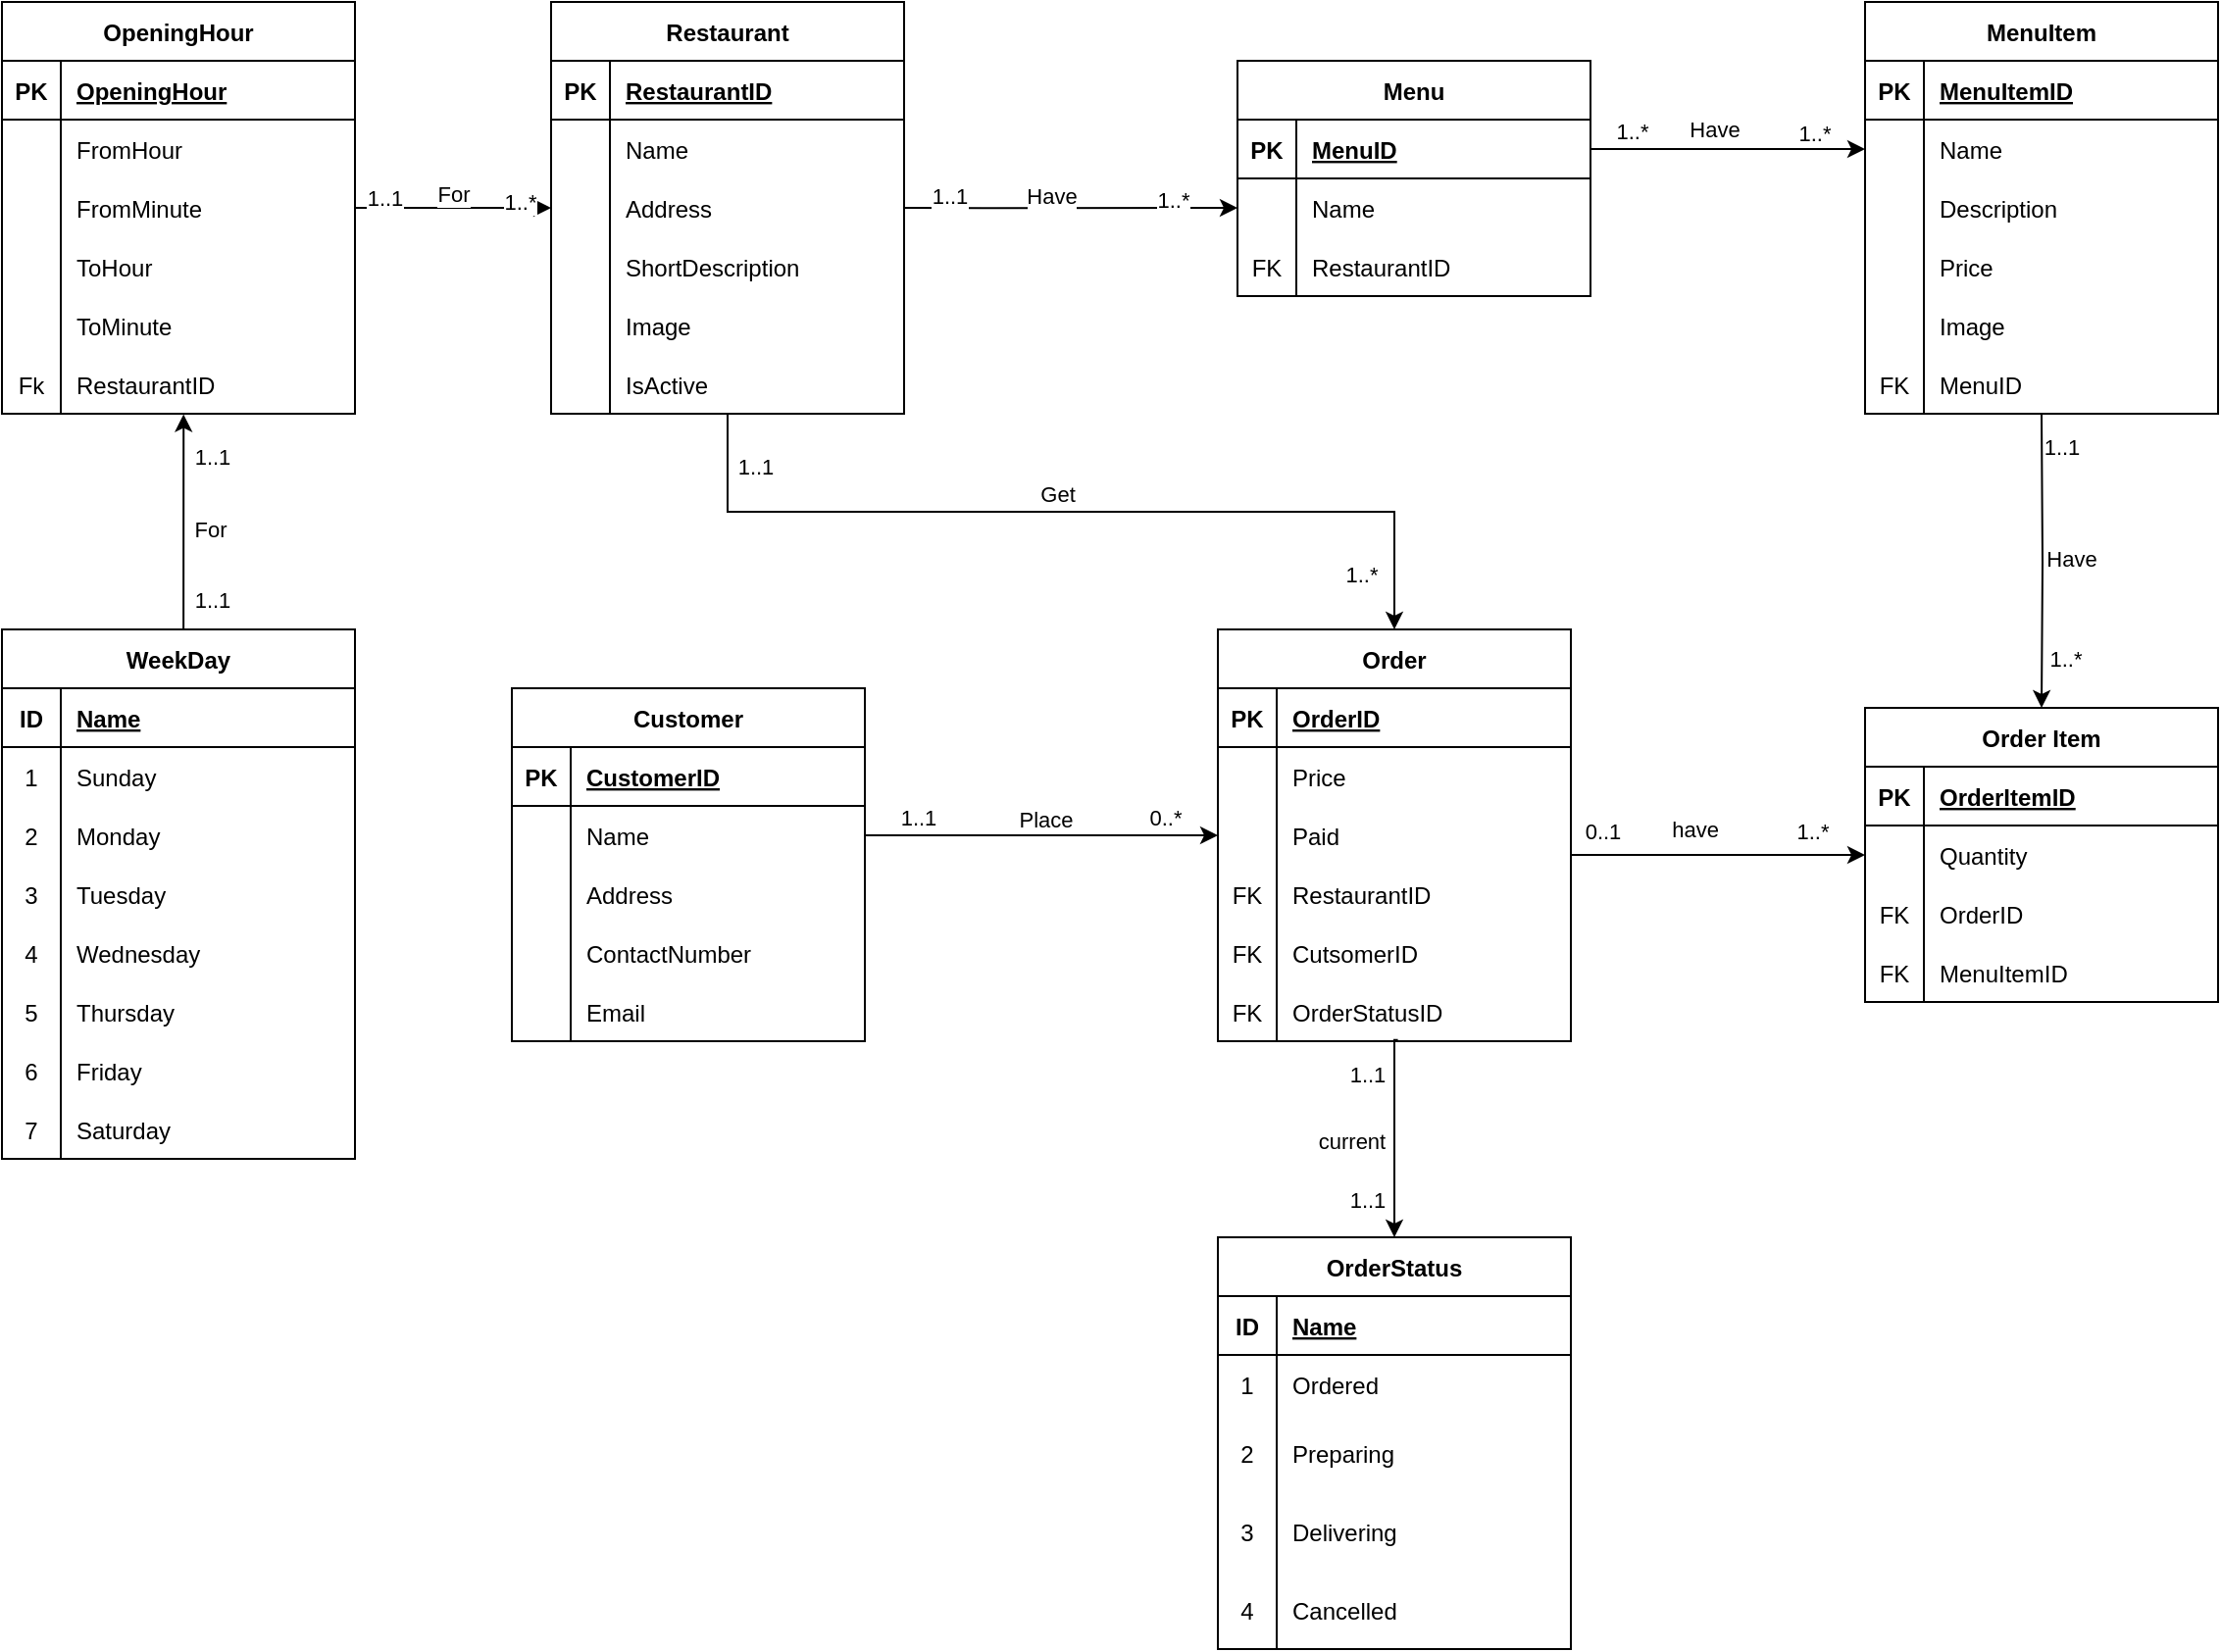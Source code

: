 <mxfile version="20.6.0" type="device"><diagram id="Q5BhuRuoh-xTXDsjUkrX" name="Page-1"><mxGraphModel dx="2226" dy="1227" grid="0" gridSize="10" guides="1" tooltips="1" connect="1" arrows="1" fold="1" page="0" pageScale="1" pageWidth="1169" pageHeight="827" math="0" shadow="0"><root><mxCell id="0"/><mxCell id="1" parent="0"/><mxCell id="-W29n58vRyiKsugth7Ao-60" style="edgeStyle=orthogonalEdgeStyle;rounded=0;orthogonalLoop=1;jettySize=auto;html=1;entryX=0;entryY=0.5;entryDx=0;entryDy=0;" parent="1" source="o183dSeq-UEAhYKCrO-b-14" target="YypcVj3167r8HK-2F_iZ-18" edge="1"><mxGeometry relative="1" as="geometry"><Array as="points"><mxPoint x="240" y="405"/><mxPoint x="240" y="405"/></Array></mxGeometry></mxCell><mxCell id="-W29n58vRyiKsugth7Ao-61" value="Place" style="edgeLabel;html=1;align=center;verticalAlign=middle;resizable=0;points=[];" parent="-W29n58vRyiKsugth7Ao-60" vertex="1" connectable="0"><mxGeometry x="-0.144" y="-1" relative="1" as="geometry"><mxPoint x="15" y="-9" as="offset"/></mxGeometry></mxCell><mxCell id="-W29n58vRyiKsugth7Ao-62" value="1..1" style="edgeLabel;html=1;align=center;verticalAlign=middle;resizable=0;points=[];" parent="-W29n58vRyiKsugth7Ao-60" vertex="1" connectable="0"><mxGeometry x="-0.899" y="4" relative="1" as="geometry"><mxPoint x="18" y="-5" as="offset"/></mxGeometry></mxCell><mxCell id="-W29n58vRyiKsugth7Ao-63" value="0..*" style="edgeLabel;html=1;align=center;verticalAlign=middle;resizable=0;points=[];" parent="-W29n58vRyiKsugth7Ao-60" vertex="1" connectable="0"><mxGeometry x="0.871" relative="1" as="geometry"><mxPoint x="-16" y="-9" as="offset"/></mxGeometry></mxCell><mxCell id="o183dSeq-UEAhYKCrO-b-14" value="Customer" style="shape=table;startSize=30;container=1;collapsible=1;childLayout=tableLayout;fixedRows=1;rowLines=0;fontStyle=1;align=center;resizeLast=1;" parent="1" vertex="1"><mxGeometry x="-50" y="330" width="180" height="180" as="geometry"/></mxCell><mxCell id="o183dSeq-UEAhYKCrO-b-15" value="" style="shape=tableRow;horizontal=0;startSize=0;swimlaneHead=0;swimlaneBody=0;fillColor=none;collapsible=0;dropTarget=0;points=[[0,0.5],[1,0.5]];portConstraint=eastwest;top=0;left=0;right=0;bottom=1;" parent="o183dSeq-UEAhYKCrO-b-14" vertex="1"><mxGeometry y="30" width="180" height="30" as="geometry"/></mxCell><mxCell id="o183dSeq-UEAhYKCrO-b-16" value="PK" style="shape=partialRectangle;connectable=0;fillColor=none;top=0;left=0;bottom=0;right=0;fontStyle=1;overflow=hidden;" parent="o183dSeq-UEAhYKCrO-b-15" vertex="1"><mxGeometry width="30" height="30" as="geometry"><mxRectangle width="30" height="30" as="alternateBounds"/></mxGeometry></mxCell><mxCell id="o183dSeq-UEAhYKCrO-b-17" value="CustomerID" style="shape=partialRectangle;connectable=0;fillColor=none;top=0;left=0;bottom=0;right=0;align=left;spacingLeft=6;fontStyle=5;overflow=hidden;" parent="o183dSeq-UEAhYKCrO-b-15" vertex="1"><mxGeometry x="30" width="150" height="30" as="geometry"><mxRectangle width="150" height="30" as="alternateBounds"/></mxGeometry></mxCell><mxCell id="o183dSeq-UEAhYKCrO-b-18" value="" style="shape=tableRow;horizontal=0;startSize=0;swimlaneHead=0;swimlaneBody=0;fillColor=none;collapsible=0;dropTarget=0;points=[[0,0.5],[1,0.5]];portConstraint=eastwest;top=0;left=0;right=0;bottom=0;" parent="o183dSeq-UEAhYKCrO-b-14" vertex="1"><mxGeometry y="60" width="180" height="30" as="geometry"/></mxCell><mxCell id="o183dSeq-UEAhYKCrO-b-19" value="" style="shape=partialRectangle;connectable=0;fillColor=none;top=0;left=0;bottom=0;right=0;editable=1;overflow=hidden;" parent="o183dSeq-UEAhYKCrO-b-18" vertex="1"><mxGeometry width="30" height="30" as="geometry"><mxRectangle width="30" height="30" as="alternateBounds"/></mxGeometry></mxCell><mxCell id="o183dSeq-UEAhYKCrO-b-20" value="Name" style="shape=partialRectangle;connectable=0;fillColor=none;top=0;left=0;bottom=0;right=0;align=left;spacingLeft=6;overflow=hidden;" parent="o183dSeq-UEAhYKCrO-b-18" vertex="1"><mxGeometry x="30" width="150" height="30" as="geometry"><mxRectangle width="150" height="30" as="alternateBounds"/></mxGeometry></mxCell><mxCell id="o183dSeq-UEAhYKCrO-b-21" value="" style="shape=tableRow;horizontal=0;startSize=0;swimlaneHead=0;swimlaneBody=0;fillColor=none;collapsible=0;dropTarget=0;points=[[0,0.5],[1,0.5]];portConstraint=eastwest;top=0;left=0;right=0;bottom=0;" parent="o183dSeq-UEAhYKCrO-b-14" vertex="1"><mxGeometry y="90" width="180" height="30" as="geometry"/></mxCell><mxCell id="o183dSeq-UEAhYKCrO-b-22" value="" style="shape=partialRectangle;connectable=0;fillColor=none;top=0;left=0;bottom=0;right=0;editable=1;overflow=hidden;" parent="o183dSeq-UEAhYKCrO-b-21" vertex="1"><mxGeometry width="30" height="30" as="geometry"><mxRectangle width="30" height="30" as="alternateBounds"/></mxGeometry></mxCell><mxCell id="o183dSeq-UEAhYKCrO-b-23" value="Address" style="shape=partialRectangle;connectable=0;fillColor=none;top=0;left=0;bottom=0;right=0;align=left;spacingLeft=6;overflow=hidden;" parent="o183dSeq-UEAhYKCrO-b-21" vertex="1"><mxGeometry x="30" width="150" height="30" as="geometry"><mxRectangle width="150" height="30" as="alternateBounds"/></mxGeometry></mxCell><mxCell id="o183dSeq-UEAhYKCrO-b-24" value="" style="shape=tableRow;horizontal=0;startSize=0;swimlaneHead=0;swimlaneBody=0;fillColor=none;collapsible=0;dropTarget=0;points=[[0,0.5],[1,0.5]];portConstraint=eastwest;top=0;left=0;right=0;bottom=0;" parent="o183dSeq-UEAhYKCrO-b-14" vertex="1"><mxGeometry y="120" width="180" height="30" as="geometry"/></mxCell><mxCell id="o183dSeq-UEAhYKCrO-b-25" value="" style="shape=partialRectangle;connectable=0;fillColor=none;top=0;left=0;bottom=0;right=0;editable=1;overflow=hidden;" parent="o183dSeq-UEAhYKCrO-b-24" vertex="1"><mxGeometry width="30" height="30" as="geometry"><mxRectangle width="30" height="30" as="alternateBounds"/></mxGeometry></mxCell><mxCell id="o183dSeq-UEAhYKCrO-b-26" value="ContactNumber" style="shape=partialRectangle;connectable=0;fillColor=none;top=0;left=0;bottom=0;right=0;align=left;spacingLeft=6;overflow=hidden;" parent="o183dSeq-UEAhYKCrO-b-24" vertex="1"><mxGeometry x="30" width="150" height="30" as="geometry"><mxRectangle width="150" height="30" as="alternateBounds"/></mxGeometry></mxCell><mxCell id="YypcVj3167r8HK-2F_iZ-41" value="" style="shape=tableRow;horizontal=0;startSize=0;swimlaneHead=0;swimlaneBody=0;fillColor=none;collapsible=0;dropTarget=0;points=[[0,0.5],[1,0.5]];portConstraint=eastwest;top=0;left=0;right=0;bottom=0;" parent="o183dSeq-UEAhYKCrO-b-14" vertex="1"><mxGeometry y="150" width="180" height="30" as="geometry"/></mxCell><mxCell id="YypcVj3167r8HK-2F_iZ-42" value="" style="shape=partialRectangle;connectable=0;fillColor=none;top=0;left=0;bottom=0;right=0;editable=1;overflow=hidden;" parent="YypcVj3167r8HK-2F_iZ-41" vertex="1"><mxGeometry width="30" height="30" as="geometry"><mxRectangle width="30" height="30" as="alternateBounds"/></mxGeometry></mxCell><mxCell id="YypcVj3167r8HK-2F_iZ-43" value="Email" style="shape=partialRectangle;connectable=0;fillColor=none;top=0;left=0;bottom=0;right=0;align=left;spacingLeft=6;overflow=hidden;" parent="YypcVj3167r8HK-2F_iZ-41" vertex="1"><mxGeometry x="30" width="150" height="30" as="geometry"><mxRectangle width="150" height="30" as="alternateBounds"/></mxGeometry></mxCell><mxCell id="-W29n58vRyiKsugth7Ao-138" style="edgeStyle=orthogonalEdgeStyle;rounded=0;orthogonalLoop=1;jettySize=auto;html=1;entryX=0;entryY=0.5;entryDx=0;entryDy=0;" parent="1" edge="1"><mxGeometry relative="1" as="geometry"><mxPoint x="150.0" y="85.059" as="sourcePoint"/><mxPoint x="320.0" y="85" as="targetPoint"/><Array as="points"><mxPoint x="190" y="85"/><mxPoint x="190" y="85"/></Array></mxGeometry></mxCell><mxCell id="-W29n58vRyiKsugth7Ao-139" value="Have" style="edgeLabel;html=1;align=center;verticalAlign=middle;resizable=0;points=[];" parent="-W29n58vRyiKsugth7Ao-138" vertex="1" connectable="0"><mxGeometry x="-0.103" y="-4" relative="1" as="geometry"><mxPoint x="-1" y="-10" as="offset"/></mxGeometry></mxCell><mxCell id="-W29n58vRyiKsugth7Ao-140" value="1..1" style="edgeLabel;html=1;align=center;verticalAlign=middle;resizable=0;points=[];" parent="-W29n58vRyiKsugth7Ao-138" vertex="1" connectable="0"><mxGeometry x="-0.88" y="-3" relative="1" as="geometry"><mxPoint x="13" y="-9" as="offset"/></mxGeometry></mxCell><mxCell id="-W29n58vRyiKsugth7Ao-141" value="1..*" style="edgeLabel;html=1;align=center;verticalAlign=middle;resizable=0;points=[];" parent="-W29n58vRyiKsugth7Ao-138" vertex="1" connectable="0"><mxGeometry x="0.832" relative="1" as="geometry"><mxPoint x="-19" y="-4" as="offset"/></mxGeometry></mxCell><mxCell id="YypcVj3167r8HK-2F_iZ-14" style="edgeStyle=orthogonalEdgeStyle;rounded=0;orthogonalLoop=1;jettySize=auto;html=1;entryX=0.5;entryY=0;entryDx=0;entryDy=0;" parent="1" source="o183dSeq-UEAhYKCrO-b-43" target="-W29n58vRyiKsugth7Ao-1" edge="1"><mxGeometry relative="1" as="geometry"><Array as="points"><mxPoint x="60" y="240"/><mxPoint x="400" y="240"/></Array></mxGeometry></mxCell><mxCell id="YypcVj3167r8HK-2F_iZ-47" value="Get" style="edgeLabel;html=1;align=center;verticalAlign=middle;resizable=0;points=[];" parent="YypcVj3167r8HK-2F_iZ-14" vertex="1" connectable="0"><mxGeometry x="-0.115" y="1" relative="1" as="geometry"><mxPoint x="19" y="-8" as="offset"/></mxGeometry></mxCell><mxCell id="YypcVj3167r8HK-2F_iZ-48" value="1..1" style="edgeLabel;html=1;align=center;verticalAlign=middle;resizable=0;points=[];" parent="YypcVj3167r8HK-2F_iZ-14" vertex="1" connectable="0"><mxGeometry x="-0.835" relative="1" as="geometry"><mxPoint x="14" y="-10" as="offset"/></mxGeometry></mxCell><mxCell id="YypcVj3167r8HK-2F_iZ-49" value="1..*" style="edgeLabel;html=1;align=center;verticalAlign=middle;resizable=0;points=[];" parent="YypcVj3167r8HK-2F_iZ-14" vertex="1" connectable="0"><mxGeometry x="0.927" relative="1" as="geometry"><mxPoint x="-17" y="-12" as="offset"/></mxGeometry></mxCell><mxCell id="o183dSeq-UEAhYKCrO-b-43" value="Restaurant" style="shape=table;startSize=30;container=1;collapsible=1;childLayout=tableLayout;fixedRows=1;rowLines=0;fontStyle=1;align=center;resizeLast=1;" parent="1" vertex="1"><mxGeometry x="-30" y="-20" width="180" height="210" as="geometry"/></mxCell><mxCell id="o183dSeq-UEAhYKCrO-b-44" value="" style="shape=tableRow;horizontal=0;startSize=0;swimlaneHead=0;swimlaneBody=0;fillColor=none;collapsible=0;dropTarget=0;points=[[0,0.5],[1,0.5]];portConstraint=eastwest;top=0;left=0;right=0;bottom=1;" parent="o183dSeq-UEAhYKCrO-b-43" vertex="1"><mxGeometry y="30" width="180" height="30" as="geometry"/></mxCell><mxCell id="o183dSeq-UEAhYKCrO-b-45" value="PK" style="shape=partialRectangle;connectable=0;fillColor=none;top=0;left=0;bottom=0;right=0;fontStyle=1;overflow=hidden;" parent="o183dSeq-UEAhYKCrO-b-44" vertex="1"><mxGeometry width="30" height="30" as="geometry"><mxRectangle width="30" height="30" as="alternateBounds"/></mxGeometry></mxCell><mxCell id="o183dSeq-UEAhYKCrO-b-46" value="RestaurantID" style="shape=partialRectangle;connectable=0;fillColor=none;top=0;left=0;bottom=0;right=0;align=left;spacingLeft=6;fontStyle=5;overflow=hidden;" parent="o183dSeq-UEAhYKCrO-b-44" vertex="1"><mxGeometry x="30" width="150" height="30" as="geometry"><mxRectangle width="150" height="30" as="alternateBounds"/></mxGeometry></mxCell><mxCell id="o183dSeq-UEAhYKCrO-b-47" value="" style="shape=tableRow;horizontal=0;startSize=0;swimlaneHead=0;swimlaneBody=0;fillColor=none;collapsible=0;dropTarget=0;points=[[0,0.5],[1,0.5]];portConstraint=eastwest;top=0;left=0;right=0;bottom=0;" parent="o183dSeq-UEAhYKCrO-b-43" vertex="1"><mxGeometry y="60" width="180" height="30" as="geometry"/></mxCell><mxCell id="o183dSeq-UEAhYKCrO-b-48" value="" style="shape=partialRectangle;connectable=0;fillColor=none;top=0;left=0;bottom=0;right=0;editable=1;overflow=hidden;" parent="o183dSeq-UEAhYKCrO-b-47" vertex="1"><mxGeometry width="30" height="30" as="geometry"><mxRectangle width="30" height="30" as="alternateBounds"/></mxGeometry></mxCell><mxCell id="o183dSeq-UEAhYKCrO-b-49" value="Name" style="shape=partialRectangle;connectable=0;fillColor=none;top=0;left=0;bottom=0;right=0;align=left;spacingLeft=6;overflow=hidden;" parent="o183dSeq-UEAhYKCrO-b-47" vertex="1"><mxGeometry x="30" width="150" height="30" as="geometry"><mxRectangle width="150" height="30" as="alternateBounds"/></mxGeometry></mxCell><mxCell id="o183dSeq-UEAhYKCrO-b-50" value="" style="shape=tableRow;horizontal=0;startSize=0;swimlaneHead=0;swimlaneBody=0;fillColor=none;collapsible=0;dropTarget=0;points=[[0,0.5],[1,0.5]];portConstraint=eastwest;top=0;left=0;right=0;bottom=0;" parent="o183dSeq-UEAhYKCrO-b-43" vertex="1"><mxGeometry y="90" width="180" height="30" as="geometry"/></mxCell><mxCell id="o183dSeq-UEAhYKCrO-b-51" value="" style="shape=partialRectangle;connectable=0;fillColor=none;top=0;left=0;bottom=0;right=0;editable=1;overflow=hidden;" parent="o183dSeq-UEAhYKCrO-b-50" vertex="1"><mxGeometry width="30" height="30" as="geometry"><mxRectangle width="30" height="30" as="alternateBounds"/></mxGeometry></mxCell><mxCell id="o183dSeq-UEAhYKCrO-b-52" value="Address" style="shape=partialRectangle;connectable=0;fillColor=none;top=0;left=0;bottom=0;right=0;align=left;spacingLeft=6;overflow=hidden;" parent="o183dSeq-UEAhYKCrO-b-50" vertex="1"><mxGeometry x="30" width="150" height="30" as="geometry"><mxRectangle width="150" height="30" as="alternateBounds"/></mxGeometry></mxCell><mxCell id="o183dSeq-UEAhYKCrO-b-53" value="" style="shape=tableRow;horizontal=0;startSize=0;swimlaneHead=0;swimlaneBody=0;fillColor=none;collapsible=0;dropTarget=0;points=[[0,0.5],[1,0.5]];portConstraint=eastwest;top=0;left=0;right=0;bottom=0;" parent="o183dSeq-UEAhYKCrO-b-43" vertex="1"><mxGeometry y="120" width="180" height="30" as="geometry"/></mxCell><mxCell id="o183dSeq-UEAhYKCrO-b-54" value="" style="shape=partialRectangle;connectable=0;fillColor=none;top=0;left=0;bottom=0;right=0;editable=1;overflow=hidden;" parent="o183dSeq-UEAhYKCrO-b-53" vertex="1"><mxGeometry width="30" height="30" as="geometry"><mxRectangle width="30" height="30" as="alternateBounds"/></mxGeometry></mxCell><mxCell id="o183dSeq-UEAhYKCrO-b-55" value="ShortDescription" style="shape=partialRectangle;connectable=0;fillColor=none;top=0;left=0;bottom=0;right=0;align=left;spacingLeft=6;overflow=hidden;" parent="o183dSeq-UEAhYKCrO-b-53" vertex="1"><mxGeometry x="30" width="150" height="30" as="geometry"><mxRectangle width="150" height="30" as="alternateBounds"/></mxGeometry></mxCell><mxCell id="-W29n58vRyiKsugth7Ao-149" value="" style="shape=tableRow;horizontal=0;startSize=0;swimlaneHead=0;swimlaneBody=0;fillColor=none;collapsible=0;dropTarget=0;points=[[0,0.5],[1,0.5]];portConstraint=eastwest;top=0;left=0;right=0;bottom=0;" parent="o183dSeq-UEAhYKCrO-b-43" vertex="1"><mxGeometry y="150" width="180" height="30" as="geometry"/></mxCell><mxCell id="-W29n58vRyiKsugth7Ao-150" value="" style="shape=partialRectangle;connectable=0;fillColor=none;top=0;left=0;bottom=0;right=0;editable=1;overflow=hidden;" parent="-W29n58vRyiKsugth7Ao-149" vertex="1"><mxGeometry width="30" height="30" as="geometry"><mxRectangle width="30" height="30" as="alternateBounds"/></mxGeometry></mxCell><mxCell id="-W29n58vRyiKsugth7Ao-151" value="Image" style="shape=partialRectangle;connectable=0;fillColor=none;top=0;left=0;bottom=0;right=0;align=left;spacingLeft=6;overflow=hidden;" parent="-W29n58vRyiKsugth7Ao-149" vertex="1"><mxGeometry x="30" width="150" height="30" as="geometry"><mxRectangle width="150" height="30" as="alternateBounds"/></mxGeometry></mxCell><mxCell id="YypcVj3167r8HK-2F_iZ-6" value="" style="shape=tableRow;horizontal=0;startSize=0;swimlaneHead=0;swimlaneBody=0;fillColor=none;collapsible=0;dropTarget=0;points=[[0,0.5],[1,0.5]];portConstraint=eastwest;top=0;left=0;right=0;bottom=0;" parent="o183dSeq-UEAhYKCrO-b-43" vertex="1"><mxGeometry y="180" width="180" height="30" as="geometry"/></mxCell><mxCell id="YypcVj3167r8HK-2F_iZ-7" value="" style="shape=partialRectangle;connectable=0;fillColor=none;top=0;left=0;bottom=0;right=0;editable=1;overflow=hidden;" parent="YypcVj3167r8HK-2F_iZ-6" vertex="1"><mxGeometry width="30" height="30" as="geometry"><mxRectangle width="30" height="30" as="alternateBounds"/></mxGeometry></mxCell><mxCell id="YypcVj3167r8HK-2F_iZ-8" value="IsActive" style="shape=partialRectangle;connectable=0;fillColor=none;top=0;left=0;bottom=0;right=0;align=left;spacingLeft=6;overflow=hidden;" parent="YypcVj3167r8HK-2F_iZ-6" vertex="1"><mxGeometry x="30" width="150" height="30" as="geometry"><mxRectangle width="150" height="30" as="alternateBounds"/></mxGeometry></mxCell><mxCell id="-W29n58vRyiKsugth7Ao-40" style="edgeStyle=orthogonalEdgeStyle;rounded=0;orthogonalLoop=1;jettySize=auto;html=1;entryX=0;entryY=0.5;entryDx=0;entryDy=0;" parent="1" source="-W29n58vRyiKsugth7Ao-1" target="-W29n58vRyiKsugth7Ao-18" edge="1"><mxGeometry relative="1" as="geometry"><Array as="points"><mxPoint x="530" y="415"/><mxPoint x="530" y="415"/></Array></mxGeometry></mxCell><mxCell id="-W29n58vRyiKsugth7Ao-41" value="have" style="edgeLabel;html=1;align=center;verticalAlign=middle;resizable=0;points=[];" parent="-W29n58vRyiKsugth7Ao-40" vertex="1" connectable="0"><mxGeometry x="-0.169" y="5" relative="1" as="geometry"><mxPoint y="-8" as="offset"/></mxGeometry></mxCell><mxCell id="-W29n58vRyiKsugth7Ao-42" value="0..1" style="edgeLabel;html=1;align=center;verticalAlign=middle;resizable=0;points=[];" parent="-W29n58vRyiKsugth7Ao-40" vertex="1" connectable="0"><mxGeometry x="-0.804" y="-3" relative="1" as="geometry"><mxPoint x="1" y="-15" as="offset"/></mxGeometry></mxCell><mxCell id="-W29n58vRyiKsugth7Ao-43" value="1..*" style="edgeLabel;html=1;align=center;verticalAlign=middle;resizable=0;points=[];" parent="-W29n58vRyiKsugth7Ao-40" vertex="1" connectable="0"><mxGeometry x="0.707" y="3" relative="1" as="geometry"><mxPoint x="-5" y="-9" as="offset"/></mxGeometry></mxCell><mxCell id="-W29n58vRyiKsugth7Ao-1" value="Order" style="shape=table;startSize=30;container=1;collapsible=1;childLayout=tableLayout;fixedRows=1;rowLines=0;fontStyle=1;align=center;resizeLast=1;" parent="1" vertex="1"><mxGeometry x="310" y="300" width="180" height="210" as="geometry"/></mxCell><mxCell id="-W29n58vRyiKsugth7Ao-2" value="" style="shape=tableRow;horizontal=0;startSize=0;swimlaneHead=0;swimlaneBody=0;fillColor=none;collapsible=0;dropTarget=0;points=[[0,0.5],[1,0.5]];portConstraint=eastwest;top=0;left=0;right=0;bottom=1;" parent="-W29n58vRyiKsugth7Ao-1" vertex="1"><mxGeometry y="30" width="180" height="30" as="geometry"/></mxCell><mxCell id="-W29n58vRyiKsugth7Ao-3" value="PK" style="shape=partialRectangle;connectable=0;fillColor=none;top=0;left=0;bottom=0;right=0;fontStyle=1;overflow=hidden;" parent="-W29n58vRyiKsugth7Ao-2" vertex="1"><mxGeometry width="30" height="30" as="geometry"><mxRectangle width="30" height="30" as="alternateBounds"/></mxGeometry></mxCell><mxCell id="-W29n58vRyiKsugth7Ao-4" value="OrderID" style="shape=partialRectangle;connectable=0;fillColor=none;top=0;left=0;bottom=0;right=0;align=left;spacingLeft=6;fontStyle=5;overflow=hidden;" parent="-W29n58vRyiKsugth7Ao-2" vertex="1"><mxGeometry x="30" width="150" height="30" as="geometry"><mxRectangle width="150" height="30" as="alternateBounds"/></mxGeometry></mxCell><mxCell id="-W29n58vRyiKsugth7Ao-5" value="" style="shape=tableRow;horizontal=0;startSize=0;swimlaneHead=0;swimlaneBody=0;fillColor=none;collapsible=0;dropTarget=0;points=[[0,0.5],[1,0.5]];portConstraint=eastwest;top=0;left=0;right=0;bottom=0;" parent="-W29n58vRyiKsugth7Ao-1" vertex="1"><mxGeometry y="60" width="180" height="30" as="geometry"/></mxCell><mxCell id="-W29n58vRyiKsugth7Ao-6" value="" style="shape=partialRectangle;connectable=0;fillColor=none;top=0;left=0;bottom=0;right=0;editable=1;overflow=hidden;" parent="-W29n58vRyiKsugth7Ao-5" vertex="1"><mxGeometry width="30" height="30" as="geometry"><mxRectangle width="30" height="30" as="alternateBounds"/></mxGeometry></mxCell><mxCell id="-W29n58vRyiKsugth7Ao-7" value="Price" style="shape=partialRectangle;connectable=0;fillColor=none;top=0;left=0;bottom=0;right=0;align=left;spacingLeft=6;overflow=hidden;" parent="-W29n58vRyiKsugth7Ao-5" vertex="1"><mxGeometry x="30" width="150" height="30" as="geometry"><mxRectangle width="150" height="30" as="alternateBounds"/></mxGeometry></mxCell><mxCell id="YypcVj3167r8HK-2F_iZ-18" value="" style="shape=tableRow;horizontal=0;startSize=0;swimlaneHead=0;swimlaneBody=0;fillColor=none;collapsible=0;dropTarget=0;points=[[0,0.5],[1,0.5]];portConstraint=eastwest;top=0;left=0;right=0;bottom=0;" parent="-W29n58vRyiKsugth7Ao-1" vertex="1"><mxGeometry y="90" width="180" height="30" as="geometry"/></mxCell><mxCell id="YypcVj3167r8HK-2F_iZ-19" value="" style="shape=partialRectangle;connectable=0;fillColor=none;top=0;left=0;bottom=0;right=0;editable=1;overflow=hidden;" parent="YypcVj3167r8HK-2F_iZ-18" vertex="1"><mxGeometry width="30" height="30" as="geometry"><mxRectangle width="30" height="30" as="alternateBounds"/></mxGeometry></mxCell><mxCell id="YypcVj3167r8HK-2F_iZ-20" value="Paid" style="shape=partialRectangle;connectable=0;fillColor=none;top=0;left=0;bottom=0;right=0;align=left;spacingLeft=6;overflow=hidden;" parent="YypcVj3167r8HK-2F_iZ-18" vertex="1"><mxGeometry x="30" width="150" height="30" as="geometry"><mxRectangle width="150" height="30" as="alternateBounds"/></mxGeometry></mxCell><mxCell id="-W29n58vRyiKsugth7Ao-8" value="" style="shape=tableRow;horizontal=0;startSize=0;swimlaneHead=0;swimlaneBody=0;fillColor=none;collapsible=0;dropTarget=0;points=[[0,0.5],[1,0.5]];portConstraint=eastwest;top=0;left=0;right=0;bottom=0;" parent="-W29n58vRyiKsugth7Ao-1" vertex="1"><mxGeometry y="120" width="180" height="30" as="geometry"/></mxCell><mxCell id="-W29n58vRyiKsugth7Ao-9" value="FK" style="shape=partialRectangle;connectable=0;fillColor=none;top=0;left=0;bottom=0;right=0;editable=1;overflow=hidden;" parent="-W29n58vRyiKsugth7Ao-8" vertex="1"><mxGeometry width="30" height="30" as="geometry"><mxRectangle width="30" height="30" as="alternateBounds"/></mxGeometry></mxCell><mxCell id="-W29n58vRyiKsugth7Ao-10" value="RestaurantID" style="shape=partialRectangle;connectable=0;fillColor=none;top=0;left=0;bottom=0;right=0;align=left;spacingLeft=6;overflow=hidden;" parent="-W29n58vRyiKsugth7Ao-8" vertex="1"><mxGeometry x="30" width="150" height="30" as="geometry"><mxRectangle width="150" height="30" as="alternateBounds"/></mxGeometry></mxCell><mxCell id="-W29n58vRyiKsugth7Ao-57" value="" style="shape=tableRow;horizontal=0;startSize=0;swimlaneHead=0;swimlaneBody=0;fillColor=none;collapsible=0;dropTarget=0;points=[[0,0.5],[1,0.5]];portConstraint=eastwest;top=0;left=0;right=0;bottom=0;" parent="-W29n58vRyiKsugth7Ao-1" vertex="1"><mxGeometry y="150" width="180" height="30" as="geometry"/></mxCell><mxCell id="-W29n58vRyiKsugth7Ao-58" value="FK" style="shape=partialRectangle;connectable=0;fillColor=none;top=0;left=0;bottom=0;right=0;editable=1;overflow=hidden;" parent="-W29n58vRyiKsugth7Ao-57" vertex="1"><mxGeometry width="30" height="30" as="geometry"><mxRectangle width="30" height="30" as="alternateBounds"/></mxGeometry></mxCell><mxCell id="-W29n58vRyiKsugth7Ao-59" value="CutsomerID" style="shape=partialRectangle;connectable=0;fillColor=none;top=0;left=0;bottom=0;right=0;align=left;spacingLeft=6;overflow=hidden;" parent="-W29n58vRyiKsugth7Ao-57" vertex="1"><mxGeometry x="30" width="150" height="30" as="geometry"><mxRectangle width="150" height="30" as="alternateBounds"/></mxGeometry></mxCell><mxCell id="-W29n58vRyiKsugth7Ao-81" value="" style="shape=tableRow;horizontal=0;startSize=0;swimlaneHead=0;swimlaneBody=0;fillColor=none;collapsible=0;dropTarget=0;points=[[0,0.5],[1,0.5]];portConstraint=eastwest;top=0;left=0;right=0;bottom=0;" parent="-W29n58vRyiKsugth7Ao-1" vertex="1"><mxGeometry y="180" width="180" height="30" as="geometry"/></mxCell><mxCell id="-W29n58vRyiKsugth7Ao-82" value="FK" style="shape=partialRectangle;connectable=0;fillColor=none;top=0;left=0;bottom=0;right=0;editable=1;overflow=hidden;" parent="-W29n58vRyiKsugth7Ao-81" vertex="1"><mxGeometry width="30" height="30" as="geometry"><mxRectangle width="30" height="30" as="alternateBounds"/></mxGeometry></mxCell><mxCell id="-W29n58vRyiKsugth7Ao-83" value="OrderStatusID" style="shape=partialRectangle;connectable=0;fillColor=none;top=0;left=0;bottom=0;right=0;align=left;spacingLeft=6;overflow=hidden;" parent="-W29n58vRyiKsugth7Ao-81" vertex="1"><mxGeometry x="30" width="150" height="30" as="geometry"><mxRectangle width="150" height="30" as="alternateBounds"/></mxGeometry></mxCell><mxCell id="-W29n58vRyiKsugth7Ao-114" style="edgeStyle=orthogonalEdgeStyle;rounded=0;orthogonalLoop=1;jettySize=auto;html=1;entryX=0.5;entryY=0;entryDx=0;entryDy=0;exitX=0.51;exitY=0.98;exitDx=0;exitDy=0;exitPerimeter=0;" parent="1" source="-W29n58vRyiKsugth7Ao-81" target="-W29n58vRyiKsugth7Ao-101" edge="1"><mxGeometry relative="1" as="geometry"><mxPoint x="400" y="510" as="sourcePoint"/><Array as="points"><mxPoint x="400" y="509"/></Array></mxGeometry></mxCell><mxCell id="-W29n58vRyiKsugth7Ao-115" value="1..1" style="edgeLabel;html=1;align=center;verticalAlign=middle;resizable=0;points=[];" parent="-W29n58vRyiKsugth7Ao-114" vertex="1" connectable="0"><mxGeometry x="-0.876" y="-3" relative="1" as="geometry"><mxPoint x="-11" y="13" as="offset"/></mxGeometry></mxCell><mxCell id="-W29n58vRyiKsugth7Ao-116" value="1..1" style="edgeLabel;html=1;align=center;verticalAlign=middle;resizable=0;points=[];" parent="-W29n58vRyiKsugth7Ao-114" vertex="1" connectable="0"><mxGeometry x="0.811" y="-5" relative="1" as="geometry"><mxPoint x="-9" y="-9" as="offset"/></mxGeometry></mxCell><mxCell id="-W29n58vRyiKsugth7Ao-117" value="current" style="edgeLabel;html=1;align=center;verticalAlign=middle;resizable=0;points=[];" parent="-W29n58vRyiKsugth7Ao-114" vertex="1" connectable="0"><mxGeometry x="-0.114" y="4" relative="1" as="geometry"><mxPoint x="-26" y="8" as="offset"/></mxGeometry></mxCell><mxCell id="YypcVj3167r8HK-2F_iZ-40" style="edgeStyle=orthogonalEdgeStyle;rounded=0;orthogonalLoop=1;jettySize=auto;html=1;entryX=0.5;entryY=0;entryDx=0;entryDy=0;" parent="1" target="-W29n58vRyiKsugth7Ao-14" edge="1"><mxGeometry relative="1" as="geometry"><mxPoint x="730" y="190" as="sourcePoint"/><mxPoint x="650" y="260" as="targetPoint"/></mxGeometry></mxCell><mxCell id="YypcVj3167r8HK-2F_iZ-44" value="Have" style="edgeLabel;html=1;align=center;verticalAlign=middle;resizable=0;points=[];" parent="YypcVj3167r8HK-2F_iZ-40" vertex="1" connectable="0"><mxGeometry x="0.167" y="-2" relative="1" as="geometry"><mxPoint x="17" y="-14" as="offset"/></mxGeometry></mxCell><mxCell id="YypcVj3167r8HK-2F_iZ-45" value="1..1" style="edgeLabel;html=1;align=center;verticalAlign=middle;resizable=0;points=[];" parent="YypcVj3167r8HK-2F_iZ-40" vertex="1" connectable="0"><mxGeometry x="-0.749" y="2" relative="1" as="geometry"><mxPoint x="8" y="-2" as="offset"/></mxGeometry></mxCell><mxCell id="YypcVj3167r8HK-2F_iZ-46" value="1..*" style="edgeLabel;html=1;align=center;verticalAlign=middle;resizable=0;points=[];" parent="YypcVj3167r8HK-2F_iZ-40" vertex="1" connectable="0"><mxGeometry x="0.699" y="-1" relative="1" as="geometry"><mxPoint x="13" y="-3" as="offset"/></mxGeometry></mxCell><mxCell id="-W29n58vRyiKsugth7Ao-14" value="Order Item" style="shape=table;startSize=30;container=1;collapsible=1;childLayout=tableLayout;fixedRows=1;rowLines=0;fontStyle=1;align=center;resizeLast=1;" parent="1" vertex="1"><mxGeometry x="640" y="340" width="180" height="150" as="geometry"/></mxCell><mxCell id="-W29n58vRyiKsugth7Ao-15" value="" style="shape=tableRow;horizontal=0;startSize=0;swimlaneHead=0;swimlaneBody=0;fillColor=none;collapsible=0;dropTarget=0;points=[[0,0.5],[1,0.5]];portConstraint=eastwest;top=0;left=0;right=0;bottom=1;" parent="-W29n58vRyiKsugth7Ao-14" vertex="1"><mxGeometry y="30" width="180" height="30" as="geometry"/></mxCell><mxCell id="-W29n58vRyiKsugth7Ao-16" value="PK" style="shape=partialRectangle;connectable=0;fillColor=none;top=0;left=0;bottom=0;right=0;fontStyle=1;overflow=hidden;" parent="-W29n58vRyiKsugth7Ao-15" vertex="1"><mxGeometry width="30" height="30" as="geometry"><mxRectangle width="30" height="30" as="alternateBounds"/></mxGeometry></mxCell><mxCell id="-W29n58vRyiKsugth7Ao-17" value="OrderItemID" style="shape=partialRectangle;connectable=0;fillColor=none;top=0;left=0;bottom=0;right=0;align=left;spacingLeft=6;fontStyle=5;overflow=hidden;" parent="-W29n58vRyiKsugth7Ao-15" vertex="1"><mxGeometry x="30" width="150" height="30" as="geometry"><mxRectangle width="150" height="30" as="alternateBounds"/></mxGeometry></mxCell><mxCell id="-W29n58vRyiKsugth7Ao-18" value="" style="shape=tableRow;horizontal=0;startSize=0;swimlaneHead=0;swimlaneBody=0;fillColor=none;collapsible=0;dropTarget=0;points=[[0,0.5],[1,0.5]];portConstraint=eastwest;top=0;left=0;right=0;bottom=0;" parent="-W29n58vRyiKsugth7Ao-14" vertex="1"><mxGeometry y="60" width="180" height="30" as="geometry"/></mxCell><mxCell id="-W29n58vRyiKsugth7Ao-19" value="" style="shape=partialRectangle;connectable=0;fillColor=none;top=0;left=0;bottom=0;right=0;editable=1;overflow=hidden;" parent="-W29n58vRyiKsugth7Ao-18" vertex="1"><mxGeometry width="30" height="30" as="geometry"><mxRectangle width="30" height="30" as="alternateBounds"/></mxGeometry></mxCell><mxCell id="-W29n58vRyiKsugth7Ao-20" value="Quantity" style="shape=partialRectangle;connectable=0;fillColor=none;top=0;left=0;bottom=0;right=0;align=left;spacingLeft=6;overflow=hidden;" parent="-W29n58vRyiKsugth7Ao-18" vertex="1"><mxGeometry x="30" width="150" height="30" as="geometry"><mxRectangle width="150" height="30" as="alternateBounds"/></mxGeometry></mxCell><mxCell id="-W29n58vRyiKsugth7Ao-21" value="" style="shape=tableRow;horizontal=0;startSize=0;swimlaneHead=0;swimlaneBody=0;fillColor=none;collapsible=0;dropTarget=0;points=[[0,0.5],[1,0.5]];portConstraint=eastwest;top=0;left=0;right=0;bottom=0;" parent="-W29n58vRyiKsugth7Ao-14" vertex="1"><mxGeometry y="90" width="180" height="30" as="geometry"/></mxCell><mxCell id="-W29n58vRyiKsugth7Ao-22" value="FK" style="shape=partialRectangle;connectable=0;fillColor=none;top=0;left=0;bottom=0;right=0;editable=1;overflow=hidden;" parent="-W29n58vRyiKsugth7Ao-21" vertex="1"><mxGeometry width="30" height="30" as="geometry"><mxRectangle width="30" height="30" as="alternateBounds"/></mxGeometry></mxCell><mxCell id="-W29n58vRyiKsugth7Ao-23" value="OrderID" style="shape=partialRectangle;connectable=0;fillColor=none;top=0;left=0;bottom=0;right=0;align=left;spacingLeft=6;overflow=hidden;" parent="-W29n58vRyiKsugth7Ao-21" vertex="1"><mxGeometry x="30" width="150" height="30" as="geometry"><mxRectangle width="150" height="30" as="alternateBounds"/></mxGeometry></mxCell><mxCell id="YypcVj3167r8HK-2F_iZ-11" value="" style="shape=tableRow;horizontal=0;startSize=0;swimlaneHead=0;swimlaneBody=0;fillColor=none;collapsible=0;dropTarget=0;points=[[0,0.5],[1,0.5]];portConstraint=eastwest;top=0;left=0;right=0;bottom=0;" parent="-W29n58vRyiKsugth7Ao-14" vertex="1"><mxGeometry y="120" width="180" height="30" as="geometry"/></mxCell><mxCell id="YypcVj3167r8HK-2F_iZ-12" value="FK" style="shape=partialRectangle;connectable=0;fillColor=none;top=0;left=0;bottom=0;right=0;editable=1;overflow=hidden;" parent="YypcVj3167r8HK-2F_iZ-11" vertex="1"><mxGeometry width="30" height="30" as="geometry"><mxRectangle width="30" height="30" as="alternateBounds"/></mxGeometry></mxCell><mxCell id="YypcVj3167r8HK-2F_iZ-13" value="MenuItemID" style="shape=partialRectangle;connectable=0;fillColor=none;top=0;left=0;bottom=0;right=0;align=left;spacingLeft=6;overflow=hidden;" parent="YypcVj3167r8HK-2F_iZ-11" vertex="1"><mxGeometry x="30" width="150" height="30" as="geometry"><mxRectangle width="150" height="30" as="alternateBounds"/></mxGeometry></mxCell><mxCell id="-W29n58vRyiKsugth7Ao-137" style="edgeStyle=orthogonalEdgeStyle;rounded=0;orthogonalLoop=1;jettySize=auto;html=1;entryX=0;entryY=0.5;entryDx=0;entryDy=0;" parent="1" source="-W29n58vRyiKsugth7Ao-88" target="-W29n58vRyiKsugth7Ao-122" edge="1"><mxGeometry relative="1" as="geometry"><Array as="points"><mxPoint x="580" y="55"/><mxPoint x="580" y="55"/></Array></mxGeometry></mxCell><mxCell id="-W29n58vRyiKsugth7Ao-142" value="1..*" style="edgeLabel;html=1;align=center;verticalAlign=middle;resizable=0;points=[];" parent="-W29n58vRyiKsugth7Ao-137" vertex="1" connectable="0"><mxGeometry x="-0.875" y="-2" relative="1" as="geometry"><mxPoint x="12" y="-11" as="offset"/></mxGeometry></mxCell><mxCell id="-W29n58vRyiKsugth7Ao-143" value="1..*" style="edgeLabel;html=1;align=center;verticalAlign=middle;resizable=0;points=[];" parent="-W29n58vRyiKsugth7Ao-137" vertex="1" connectable="0"><mxGeometry x="0.787" y="-4" relative="1" as="geometry"><mxPoint x="-11" y="-12" as="offset"/></mxGeometry></mxCell><mxCell id="-W29n58vRyiKsugth7Ao-144" value="Have" style="edgeLabel;html=1;align=center;verticalAlign=middle;resizable=0;points=[];" parent="-W29n58vRyiKsugth7Ao-137" vertex="1" connectable="0"><mxGeometry x="-0.073" y="-1" relative="1" as="geometry"><mxPoint x="-2" y="-11" as="offset"/></mxGeometry></mxCell><mxCell id="-W29n58vRyiKsugth7Ao-88" value="Menu" style="shape=table;startSize=30;container=1;collapsible=1;childLayout=tableLayout;fixedRows=1;rowLines=0;fontStyle=1;align=center;resizeLast=1;" parent="1" vertex="1"><mxGeometry x="320" y="10" width="180" height="120" as="geometry"/></mxCell><mxCell id="-W29n58vRyiKsugth7Ao-89" value="" style="shape=tableRow;horizontal=0;startSize=0;swimlaneHead=0;swimlaneBody=0;fillColor=none;collapsible=0;dropTarget=0;points=[[0,0.5],[1,0.5]];portConstraint=eastwest;top=0;left=0;right=0;bottom=1;" parent="-W29n58vRyiKsugth7Ao-88" vertex="1"><mxGeometry y="30" width="180" height="30" as="geometry"/></mxCell><mxCell id="-W29n58vRyiKsugth7Ao-90" value="PK" style="shape=partialRectangle;connectable=0;fillColor=none;top=0;left=0;bottom=0;right=0;fontStyle=1;overflow=hidden;" parent="-W29n58vRyiKsugth7Ao-89" vertex="1"><mxGeometry width="30" height="30" as="geometry"><mxRectangle width="30" height="30" as="alternateBounds"/></mxGeometry></mxCell><mxCell id="-W29n58vRyiKsugth7Ao-91" value="MenuID" style="shape=partialRectangle;connectable=0;fillColor=none;top=0;left=0;bottom=0;right=0;align=left;spacingLeft=6;fontStyle=5;overflow=hidden;" parent="-W29n58vRyiKsugth7Ao-89" vertex="1"><mxGeometry x="30" width="150" height="30" as="geometry"><mxRectangle width="150" height="30" as="alternateBounds"/></mxGeometry></mxCell><mxCell id="-W29n58vRyiKsugth7Ao-92" value="" style="shape=tableRow;horizontal=0;startSize=0;swimlaneHead=0;swimlaneBody=0;fillColor=none;collapsible=0;dropTarget=0;points=[[0,0.5],[1,0.5]];portConstraint=eastwest;top=0;left=0;right=0;bottom=0;" parent="-W29n58vRyiKsugth7Ao-88" vertex="1"><mxGeometry y="60" width="180" height="30" as="geometry"/></mxCell><mxCell id="-W29n58vRyiKsugth7Ao-93" value="" style="shape=partialRectangle;connectable=0;fillColor=none;top=0;left=0;bottom=0;right=0;editable=1;overflow=hidden;" parent="-W29n58vRyiKsugth7Ao-92" vertex="1"><mxGeometry width="30" height="30" as="geometry"><mxRectangle width="30" height="30" as="alternateBounds"/></mxGeometry></mxCell><mxCell id="-W29n58vRyiKsugth7Ao-94" value="Name" style="shape=partialRectangle;connectable=0;fillColor=none;top=0;left=0;bottom=0;right=0;align=left;spacingLeft=6;overflow=hidden;" parent="-W29n58vRyiKsugth7Ao-92" vertex="1"><mxGeometry x="30" width="150" height="30" as="geometry"><mxRectangle width="150" height="30" as="alternateBounds"/></mxGeometry></mxCell><mxCell id="-W29n58vRyiKsugth7Ao-145" value="" style="shape=tableRow;horizontal=0;startSize=0;swimlaneHead=0;swimlaneBody=0;fillColor=none;collapsible=0;dropTarget=0;points=[[0,0.5],[1,0.5]];portConstraint=eastwest;top=0;left=0;right=0;bottom=0;" parent="-W29n58vRyiKsugth7Ao-88" vertex="1"><mxGeometry y="90" width="180" height="30" as="geometry"/></mxCell><mxCell id="-W29n58vRyiKsugth7Ao-146" value="FK" style="shape=partialRectangle;connectable=0;fillColor=none;top=0;left=0;bottom=0;right=0;editable=1;overflow=hidden;" parent="-W29n58vRyiKsugth7Ao-145" vertex="1"><mxGeometry width="30" height="30" as="geometry"><mxRectangle width="30" height="30" as="alternateBounds"/></mxGeometry></mxCell><mxCell id="-W29n58vRyiKsugth7Ao-147" value="RestaurantID" style="shape=partialRectangle;connectable=0;fillColor=none;top=0;left=0;bottom=0;right=0;align=left;spacingLeft=6;overflow=hidden;" parent="-W29n58vRyiKsugth7Ao-145" vertex="1"><mxGeometry x="30" width="150" height="30" as="geometry"><mxRectangle width="150" height="30" as="alternateBounds"/></mxGeometry></mxCell><mxCell id="-W29n58vRyiKsugth7Ao-101" value="OrderStatus" style="shape=table;startSize=30;container=1;collapsible=1;childLayout=tableLayout;fixedRows=1;rowLines=0;fontStyle=1;align=center;resizeLast=1;" parent="1" vertex="1"><mxGeometry x="310" y="610" width="180" height="210" as="geometry"/></mxCell><mxCell id="-W29n58vRyiKsugth7Ao-102" value="" style="shape=tableRow;horizontal=0;startSize=0;swimlaneHead=0;swimlaneBody=0;fillColor=none;collapsible=0;dropTarget=0;points=[[0,0.5],[1,0.5]];portConstraint=eastwest;top=0;left=0;right=0;bottom=1;" parent="-W29n58vRyiKsugth7Ao-101" vertex="1"><mxGeometry y="30" width="180" height="30" as="geometry"/></mxCell><mxCell id="-W29n58vRyiKsugth7Ao-103" value="ID" style="shape=partialRectangle;connectable=0;fillColor=none;top=0;left=0;bottom=0;right=0;fontStyle=1;overflow=hidden;" parent="-W29n58vRyiKsugth7Ao-102" vertex="1"><mxGeometry width="30" height="30" as="geometry"><mxRectangle width="30" height="30" as="alternateBounds"/></mxGeometry></mxCell><mxCell id="-W29n58vRyiKsugth7Ao-104" value="Name" style="shape=partialRectangle;connectable=0;fillColor=none;top=0;left=0;bottom=0;right=0;align=left;spacingLeft=6;fontStyle=5;overflow=hidden;" parent="-W29n58vRyiKsugth7Ao-102" vertex="1"><mxGeometry x="30" width="150" height="30" as="geometry"><mxRectangle width="150" height="30" as="alternateBounds"/></mxGeometry></mxCell><mxCell id="-W29n58vRyiKsugth7Ao-105" value="" style="shape=tableRow;horizontal=0;startSize=0;swimlaneHead=0;swimlaneBody=0;fillColor=none;collapsible=0;dropTarget=0;points=[[0,0.5],[1,0.5]];portConstraint=eastwest;top=0;left=0;right=0;bottom=0;" parent="-W29n58vRyiKsugth7Ao-101" vertex="1"><mxGeometry y="60" width="180" height="30" as="geometry"/></mxCell><mxCell id="-W29n58vRyiKsugth7Ao-106" value="1" style="shape=partialRectangle;connectable=0;fillColor=none;top=0;left=0;bottom=0;right=0;editable=1;overflow=hidden;" parent="-W29n58vRyiKsugth7Ao-105" vertex="1"><mxGeometry width="30" height="30" as="geometry"><mxRectangle width="30" height="30" as="alternateBounds"/></mxGeometry></mxCell><mxCell id="-W29n58vRyiKsugth7Ao-107" value="Ordered" style="shape=partialRectangle;connectable=0;fillColor=none;top=0;left=0;bottom=0;right=0;align=left;spacingLeft=6;overflow=hidden;" parent="-W29n58vRyiKsugth7Ao-105" vertex="1"><mxGeometry x="30" width="150" height="30" as="geometry"><mxRectangle width="150" height="30" as="alternateBounds"/></mxGeometry></mxCell><mxCell id="-W29n58vRyiKsugth7Ao-108" value="" style="shape=tableRow;horizontal=0;startSize=0;swimlaneHead=0;swimlaneBody=0;fillColor=none;collapsible=0;dropTarget=0;points=[[0,0.5],[1,0.5]];portConstraint=eastwest;top=0;left=0;right=0;bottom=0;" parent="-W29n58vRyiKsugth7Ao-101" vertex="1"><mxGeometry y="90" width="180" height="40" as="geometry"/></mxCell><mxCell id="-W29n58vRyiKsugth7Ao-109" value="2" style="shape=partialRectangle;connectable=0;fillColor=none;top=0;left=0;bottom=0;right=0;editable=1;overflow=hidden;" parent="-W29n58vRyiKsugth7Ao-108" vertex="1"><mxGeometry width="30" height="40" as="geometry"><mxRectangle width="30" height="40" as="alternateBounds"/></mxGeometry></mxCell><mxCell id="-W29n58vRyiKsugth7Ao-110" value="Preparing" style="shape=partialRectangle;connectable=0;fillColor=none;top=0;left=0;bottom=0;right=0;align=left;spacingLeft=6;overflow=hidden;" parent="-W29n58vRyiKsugth7Ao-108" vertex="1"><mxGeometry x="30" width="150" height="40" as="geometry"><mxRectangle width="150" height="40" as="alternateBounds"/></mxGeometry></mxCell><mxCell id="YypcVj3167r8HK-2F_iZ-27" value="" style="shape=tableRow;horizontal=0;startSize=0;swimlaneHead=0;swimlaneBody=0;fillColor=none;collapsible=0;dropTarget=0;points=[[0,0.5],[1,0.5]];portConstraint=eastwest;top=0;left=0;right=0;bottom=0;" parent="-W29n58vRyiKsugth7Ao-101" vertex="1"><mxGeometry y="130" width="180" height="40" as="geometry"/></mxCell><mxCell id="YypcVj3167r8HK-2F_iZ-28" value="3" style="shape=partialRectangle;connectable=0;fillColor=none;top=0;left=0;bottom=0;right=0;editable=1;overflow=hidden;" parent="YypcVj3167r8HK-2F_iZ-27" vertex="1"><mxGeometry width="30" height="40" as="geometry"><mxRectangle width="30" height="40" as="alternateBounds"/></mxGeometry></mxCell><mxCell id="YypcVj3167r8HK-2F_iZ-29" value="Delivering" style="shape=partialRectangle;connectable=0;fillColor=none;top=0;left=0;bottom=0;right=0;align=left;spacingLeft=6;overflow=hidden;" parent="YypcVj3167r8HK-2F_iZ-27" vertex="1"><mxGeometry x="30" width="150" height="40" as="geometry"><mxRectangle width="150" height="40" as="alternateBounds"/></mxGeometry></mxCell><mxCell id="YypcVj3167r8HK-2F_iZ-30" value="" style="shape=tableRow;horizontal=0;startSize=0;swimlaneHead=0;swimlaneBody=0;fillColor=none;collapsible=0;dropTarget=0;points=[[0,0.5],[1,0.5]];portConstraint=eastwest;top=0;left=0;right=0;bottom=0;" parent="-W29n58vRyiKsugth7Ao-101" vertex="1"><mxGeometry y="170" width="180" height="40" as="geometry"/></mxCell><mxCell id="YypcVj3167r8HK-2F_iZ-31" value="4" style="shape=partialRectangle;connectable=0;fillColor=none;top=0;left=0;bottom=0;right=0;editable=1;overflow=hidden;" parent="YypcVj3167r8HK-2F_iZ-30" vertex="1"><mxGeometry width="30" height="40" as="geometry"><mxRectangle width="30" height="40" as="alternateBounds"/></mxGeometry></mxCell><mxCell id="YypcVj3167r8HK-2F_iZ-32" value="Cancelled" style="shape=partialRectangle;connectable=0;fillColor=none;top=0;left=0;bottom=0;right=0;align=left;spacingLeft=6;overflow=hidden;" parent="YypcVj3167r8HK-2F_iZ-30" vertex="1"><mxGeometry x="30" width="150" height="40" as="geometry"><mxRectangle width="150" height="40" as="alternateBounds"/></mxGeometry></mxCell><mxCell id="-W29n58vRyiKsugth7Ao-118" value="MenuItem" style="shape=table;startSize=30;container=1;collapsible=1;childLayout=tableLayout;fixedRows=1;rowLines=0;fontStyle=1;align=center;resizeLast=1;" parent="1" vertex="1"><mxGeometry x="640" y="-20" width="180" height="210" as="geometry"/></mxCell><mxCell id="-W29n58vRyiKsugth7Ao-119" value="" style="shape=tableRow;horizontal=0;startSize=0;swimlaneHead=0;swimlaneBody=0;fillColor=none;collapsible=0;dropTarget=0;points=[[0,0.5],[1,0.5]];portConstraint=eastwest;top=0;left=0;right=0;bottom=1;" parent="-W29n58vRyiKsugth7Ao-118" vertex="1"><mxGeometry y="30" width="180" height="30" as="geometry"/></mxCell><mxCell id="-W29n58vRyiKsugth7Ao-120" value="PK" style="shape=partialRectangle;connectable=0;fillColor=none;top=0;left=0;bottom=0;right=0;fontStyle=1;overflow=hidden;" parent="-W29n58vRyiKsugth7Ao-119" vertex="1"><mxGeometry width="30" height="30" as="geometry"><mxRectangle width="30" height="30" as="alternateBounds"/></mxGeometry></mxCell><mxCell id="-W29n58vRyiKsugth7Ao-121" value="MenuItemID" style="shape=partialRectangle;connectable=0;fillColor=none;top=0;left=0;bottom=0;right=0;align=left;spacingLeft=6;fontStyle=5;overflow=hidden;" parent="-W29n58vRyiKsugth7Ao-119" vertex="1"><mxGeometry x="30" width="150" height="30" as="geometry"><mxRectangle width="150" height="30" as="alternateBounds"/></mxGeometry></mxCell><mxCell id="-W29n58vRyiKsugth7Ao-122" value="" style="shape=tableRow;horizontal=0;startSize=0;swimlaneHead=0;swimlaneBody=0;fillColor=none;collapsible=0;dropTarget=0;points=[[0,0.5],[1,0.5]];portConstraint=eastwest;top=0;left=0;right=0;bottom=0;" parent="-W29n58vRyiKsugth7Ao-118" vertex="1"><mxGeometry y="60" width="180" height="30" as="geometry"/></mxCell><mxCell id="-W29n58vRyiKsugth7Ao-123" value="" style="shape=partialRectangle;connectable=0;fillColor=none;top=0;left=0;bottom=0;right=0;editable=1;overflow=hidden;" parent="-W29n58vRyiKsugth7Ao-122" vertex="1"><mxGeometry width="30" height="30" as="geometry"><mxRectangle width="30" height="30" as="alternateBounds"/></mxGeometry></mxCell><mxCell id="-W29n58vRyiKsugth7Ao-124" value="Name" style="shape=partialRectangle;connectable=0;fillColor=none;top=0;left=0;bottom=0;right=0;align=left;spacingLeft=6;overflow=hidden;" parent="-W29n58vRyiKsugth7Ao-122" vertex="1"><mxGeometry x="30" width="150" height="30" as="geometry"><mxRectangle width="150" height="30" as="alternateBounds"/></mxGeometry></mxCell><mxCell id="-W29n58vRyiKsugth7Ao-125" value="" style="shape=tableRow;horizontal=0;startSize=0;swimlaneHead=0;swimlaneBody=0;fillColor=none;collapsible=0;dropTarget=0;points=[[0,0.5],[1,0.5]];portConstraint=eastwest;top=0;left=0;right=0;bottom=0;" parent="-W29n58vRyiKsugth7Ao-118" vertex="1"><mxGeometry y="90" width="180" height="30" as="geometry"/></mxCell><mxCell id="-W29n58vRyiKsugth7Ao-126" value="" style="shape=partialRectangle;connectable=0;fillColor=none;top=0;left=0;bottom=0;right=0;editable=1;overflow=hidden;" parent="-W29n58vRyiKsugth7Ao-125" vertex="1"><mxGeometry width="30" height="30" as="geometry"><mxRectangle width="30" height="30" as="alternateBounds"/></mxGeometry></mxCell><mxCell id="-W29n58vRyiKsugth7Ao-127" value="Description" style="shape=partialRectangle;connectable=0;fillColor=none;top=0;left=0;bottom=0;right=0;align=left;spacingLeft=6;overflow=hidden;" parent="-W29n58vRyiKsugth7Ao-125" vertex="1"><mxGeometry x="30" width="150" height="30" as="geometry"><mxRectangle width="150" height="30" as="alternateBounds"/></mxGeometry></mxCell><mxCell id="-W29n58vRyiKsugth7Ao-128" value="" style="shape=tableRow;horizontal=0;startSize=0;swimlaneHead=0;swimlaneBody=0;fillColor=none;collapsible=0;dropTarget=0;points=[[0,0.5],[1,0.5]];portConstraint=eastwest;top=0;left=0;right=0;bottom=0;" parent="-W29n58vRyiKsugth7Ao-118" vertex="1"><mxGeometry y="120" width="180" height="30" as="geometry"/></mxCell><mxCell id="-W29n58vRyiKsugth7Ao-129" value="" style="shape=partialRectangle;connectable=0;fillColor=none;top=0;left=0;bottom=0;right=0;editable=1;overflow=hidden;" parent="-W29n58vRyiKsugth7Ao-128" vertex="1"><mxGeometry width="30" height="30" as="geometry"><mxRectangle width="30" height="30" as="alternateBounds"/></mxGeometry></mxCell><mxCell id="-W29n58vRyiKsugth7Ao-130" value="Price" style="shape=partialRectangle;connectable=0;fillColor=none;top=0;left=0;bottom=0;right=0;align=left;spacingLeft=6;overflow=hidden;" parent="-W29n58vRyiKsugth7Ao-128" vertex="1"><mxGeometry x="30" width="150" height="30" as="geometry"><mxRectangle width="150" height="30" as="alternateBounds"/></mxGeometry></mxCell><mxCell id="-W29n58vRyiKsugth7Ao-131" value="" style="shape=tableRow;horizontal=0;startSize=0;swimlaneHead=0;swimlaneBody=0;fillColor=none;collapsible=0;dropTarget=0;points=[[0,0.5],[1,0.5]];portConstraint=eastwest;top=0;left=0;right=0;bottom=0;" parent="-W29n58vRyiKsugth7Ao-118" vertex="1"><mxGeometry y="150" width="180" height="30" as="geometry"/></mxCell><mxCell id="-W29n58vRyiKsugth7Ao-132" value="" style="shape=partialRectangle;connectable=0;fillColor=none;top=0;left=0;bottom=0;right=0;editable=1;overflow=hidden;" parent="-W29n58vRyiKsugth7Ao-131" vertex="1"><mxGeometry width="30" height="30" as="geometry"><mxRectangle width="30" height="30" as="alternateBounds"/></mxGeometry></mxCell><mxCell id="-W29n58vRyiKsugth7Ao-133" value="Image" style="shape=partialRectangle;connectable=0;fillColor=none;top=0;left=0;bottom=0;right=0;align=left;spacingLeft=6;overflow=hidden;" parent="-W29n58vRyiKsugth7Ao-131" vertex="1"><mxGeometry x="30" width="150" height="30" as="geometry"><mxRectangle width="150" height="30" as="alternateBounds"/></mxGeometry></mxCell><mxCell id="YypcVj3167r8HK-2F_iZ-36" value="" style="shape=tableRow;horizontal=0;startSize=0;swimlaneHead=0;swimlaneBody=0;fillColor=none;collapsible=0;dropTarget=0;points=[[0,0.5],[1,0.5]];portConstraint=eastwest;top=0;left=0;right=0;bottom=0;" parent="-W29n58vRyiKsugth7Ao-118" vertex="1"><mxGeometry y="180" width="180" height="30" as="geometry"/></mxCell><mxCell id="YypcVj3167r8HK-2F_iZ-37" value="FK" style="shape=partialRectangle;connectable=0;fillColor=none;top=0;left=0;bottom=0;right=0;editable=1;overflow=hidden;" parent="YypcVj3167r8HK-2F_iZ-36" vertex="1"><mxGeometry width="30" height="30" as="geometry"><mxRectangle width="30" height="30" as="alternateBounds"/></mxGeometry></mxCell><mxCell id="YypcVj3167r8HK-2F_iZ-38" value="MenuID" style="shape=partialRectangle;connectable=0;fillColor=none;top=0;left=0;bottom=0;right=0;align=left;spacingLeft=6;overflow=hidden;" parent="YypcVj3167r8HK-2F_iZ-36" vertex="1"><mxGeometry x="30" width="150" height="30" as="geometry"><mxRectangle width="150" height="30" as="alternateBounds"/></mxGeometry></mxCell><mxCell id="-W29n58vRyiKsugth7Ao-220" style="edgeStyle=orthogonalEdgeStyle;rounded=0;orthogonalLoop=1;jettySize=auto;html=1;entryX=0.509;entryY=1.01;entryDx=0;entryDy=0;entryPerimeter=0;" parent="1" edge="1"><mxGeometry relative="1" as="geometry"><Array as="points"><mxPoint x="-218" y="220"/></Array><mxPoint x="-217.429" y="300" as="sourcePoint"/><mxPoint x="-217.38" y="190.3" as="targetPoint"/></mxGeometry></mxCell><mxCell id="-W29n58vRyiKsugth7Ao-221" value="For" style="edgeLabel;html=1;align=center;verticalAlign=middle;resizable=0;points=[];" parent="-W29n58vRyiKsugth7Ao-220" vertex="1" connectable="0"><mxGeometry x="-0.202" y="1" relative="1" as="geometry"><mxPoint x="14" y="-7" as="offset"/></mxGeometry></mxCell><mxCell id="-W29n58vRyiKsugth7Ao-223" value="1..1" style="edgeLabel;html=1;align=center;verticalAlign=middle;resizable=0;points=[];" parent="-W29n58vRyiKsugth7Ao-220" vertex="1" connectable="0"><mxGeometry x="-0.695" y="-3" relative="1" as="geometry"><mxPoint x="11" y="1" as="offset"/></mxGeometry></mxCell><mxCell id="-W29n58vRyiKsugth7Ao-224" value="1..1" style="edgeLabel;html=1;align=center;verticalAlign=middle;resizable=0;points=[];" parent="-W29n58vRyiKsugth7Ao-220" vertex="1" connectable="0"><mxGeometry x="0.75" y="3" relative="1" as="geometry"><mxPoint x="17" y="8" as="offset"/></mxGeometry></mxCell><mxCell id="-W29n58vRyiKsugth7Ao-155" value="WeekDay" style="shape=table;startSize=30;container=1;collapsible=1;childLayout=tableLayout;fixedRows=1;rowLines=0;fontStyle=1;align=center;resizeLast=1;" parent="1" vertex="1"><mxGeometry x="-310" y="300" width="180" height="270" as="geometry"><mxRectangle x="-310" y="300" width="88" height="30" as="alternateBounds"/></mxGeometry></mxCell><mxCell id="-W29n58vRyiKsugth7Ao-156" value="" style="shape=tableRow;horizontal=0;startSize=0;swimlaneHead=0;swimlaneBody=0;fillColor=none;collapsible=0;dropTarget=0;points=[[0,0.5],[1,0.5]];portConstraint=eastwest;top=0;left=0;right=0;bottom=1;" parent="-W29n58vRyiKsugth7Ao-155" vertex="1"><mxGeometry y="30" width="180" height="30" as="geometry"/></mxCell><mxCell id="-W29n58vRyiKsugth7Ao-157" value="ID" style="shape=partialRectangle;connectable=0;fillColor=none;top=0;left=0;bottom=0;right=0;fontStyle=1;overflow=hidden;" parent="-W29n58vRyiKsugth7Ao-156" vertex="1"><mxGeometry width="30" height="30" as="geometry"><mxRectangle width="30" height="30" as="alternateBounds"/></mxGeometry></mxCell><mxCell id="-W29n58vRyiKsugth7Ao-158" value="Name" style="shape=partialRectangle;connectable=0;fillColor=none;top=0;left=0;bottom=0;right=0;align=left;spacingLeft=6;fontStyle=5;overflow=hidden;" parent="-W29n58vRyiKsugth7Ao-156" vertex="1"><mxGeometry x="30" width="150" height="30" as="geometry"><mxRectangle width="150" height="30" as="alternateBounds"/></mxGeometry></mxCell><mxCell id="-W29n58vRyiKsugth7Ao-159" value="" style="shape=tableRow;horizontal=0;startSize=0;swimlaneHead=0;swimlaneBody=0;fillColor=none;collapsible=0;dropTarget=0;points=[[0,0.5],[1,0.5]];portConstraint=eastwest;top=0;left=0;right=0;bottom=0;" parent="-W29n58vRyiKsugth7Ao-155" vertex="1"><mxGeometry y="60" width="180" height="30" as="geometry"/></mxCell><mxCell id="-W29n58vRyiKsugth7Ao-160" value="1" style="shape=partialRectangle;connectable=0;fillColor=none;top=0;left=0;bottom=0;right=0;editable=1;overflow=hidden;" parent="-W29n58vRyiKsugth7Ao-159" vertex="1"><mxGeometry width="30" height="30" as="geometry"><mxRectangle width="30" height="30" as="alternateBounds"/></mxGeometry></mxCell><mxCell id="-W29n58vRyiKsugth7Ao-161" value="Sunday" style="shape=partialRectangle;connectable=0;fillColor=none;top=0;left=0;bottom=0;right=0;align=left;spacingLeft=6;overflow=hidden;" parent="-W29n58vRyiKsugth7Ao-159" vertex="1"><mxGeometry x="30" width="150" height="30" as="geometry"><mxRectangle width="150" height="30" as="alternateBounds"/></mxGeometry></mxCell><mxCell id="-W29n58vRyiKsugth7Ao-162" value="" style="shape=tableRow;horizontal=0;startSize=0;swimlaneHead=0;swimlaneBody=0;fillColor=none;collapsible=0;dropTarget=0;points=[[0,0.5],[1,0.5]];portConstraint=eastwest;top=0;left=0;right=0;bottom=0;" parent="-W29n58vRyiKsugth7Ao-155" vertex="1"><mxGeometry y="90" width="180" height="30" as="geometry"/></mxCell><mxCell id="-W29n58vRyiKsugth7Ao-163" value="2" style="shape=partialRectangle;connectable=0;fillColor=none;top=0;left=0;bottom=0;right=0;editable=1;overflow=hidden;" parent="-W29n58vRyiKsugth7Ao-162" vertex="1"><mxGeometry width="30" height="30" as="geometry"><mxRectangle width="30" height="30" as="alternateBounds"/></mxGeometry></mxCell><mxCell id="-W29n58vRyiKsugth7Ao-164" value="Monday" style="shape=partialRectangle;connectable=0;fillColor=none;top=0;left=0;bottom=0;right=0;align=left;spacingLeft=6;overflow=hidden;" parent="-W29n58vRyiKsugth7Ao-162" vertex="1"><mxGeometry x="30" width="150" height="30" as="geometry"><mxRectangle width="150" height="30" as="alternateBounds"/></mxGeometry></mxCell><mxCell id="-W29n58vRyiKsugth7Ao-165" value="" style="shape=tableRow;horizontal=0;startSize=0;swimlaneHead=0;swimlaneBody=0;fillColor=none;collapsible=0;dropTarget=0;points=[[0,0.5],[1,0.5]];portConstraint=eastwest;top=0;left=0;right=0;bottom=0;" parent="-W29n58vRyiKsugth7Ao-155" vertex="1"><mxGeometry y="120" width="180" height="30" as="geometry"/></mxCell><mxCell id="-W29n58vRyiKsugth7Ao-166" value="3" style="shape=partialRectangle;connectable=0;fillColor=none;top=0;left=0;bottom=0;right=0;editable=1;overflow=hidden;" parent="-W29n58vRyiKsugth7Ao-165" vertex="1"><mxGeometry width="30" height="30" as="geometry"><mxRectangle width="30" height="30" as="alternateBounds"/></mxGeometry></mxCell><mxCell id="-W29n58vRyiKsugth7Ao-167" value="Tuesday" style="shape=partialRectangle;connectable=0;fillColor=none;top=0;left=0;bottom=0;right=0;align=left;spacingLeft=6;overflow=hidden;" parent="-W29n58vRyiKsugth7Ao-165" vertex="1"><mxGeometry x="30" width="150" height="30" as="geometry"><mxRectangle width="150" height="30" as="alternateBounds"/></mxGeometry></mxCell><mxCell id="-W29n58vRyiKsugth7Ao-168" value="" style="shape=tableRow;horizontal=0;startSize=0;swimlaneHead=0;swimlaneBody=0;fillColor=none;collapsible=0;dropTarget=0;points=[[0,0.5],[1,0.5]];portConstraint=eastwest;top=0;left=0;right=0;bottom=0;" parent="-W29n58vRyiKsugth7Ao-155" vertex="1"><mxGeometry y="150" width="180" height="30" as="geometry"/></mxCell><mxCell id="-W29n58vRyiKsugth7Ao-169" value="4" style="shape=partialRectangle;connectable=0;fillColor=none;top=0;left=0;bottom=0;right=0;editable=1;overflow=hidden;" parent="-W29n58vRyiKsugth7Ao-168" vertex="1"><mxGeometry width="30" height="30" as="geometry"><mxRectangle width="30" height="30" as="alternateBounds"/></mxGeometry></mxCell><mxCell id="-W29n58vRyiKsugth7Ao-170" value="Wednesday" style="shape=partialRectangle;connectable=0;fillColor=none;top=0;left=0;bottom=0;right=0;align=left;spacingLeft=6;overflow=hidden;" parent="-W29n58vRyiKsugth7Ao-168" vertex="1"><mxGeometry x="30" width="150" height="30" as="geometry"><mxRectangle width="150" height="30" as="alternateBounds"/></mxGeometry></mxCell><mxCell id="-W29n58vRyiKsugth7Ao-171" value="" style="shape=tableRow;horizontal=0;startSize=0;swimlaneHead=0;swimlaneBody=0;fillColor=none;collapsible=0;dropTarget=0;points=[[0,0.5],[1,0.5]];portConstraint=eastwest;top=0;left=0;right=0;bottom=0;" parent="-W29n58vRyiKsugth7Ao-155" vertex="1"><mxGeometry y="180" width="180" height="30" as="geometry"/></mxCell><mxCell id="-W29n58vRyiKsugth7Ao-172" value="5" style="shape=partialRectangle;connectable=0;fillColor=none;top=0;left=0;bottom=0;right=0;editable=1;overflow=hidden;" parent="-W29n58vRyiKsugth7Ao-171" vertex="1"><mxGeometry width="30" height="30" as="geometry"><mxRectangle width="30" height="30" as="alternateBounds"/></mxGeometry></mxCell><mxCell id="-W29n58vRyiKsugth7Ao-173" value="Thursday" style="shape=partialRectangle;connectable=0;fillColor=none;top=0;left=0;bottom=0;right=0;align=left;spacingLeft=6;overflow=hidden;" parent="-W29n58vRyiKsugth7Ao-171" vertex="1"><mxGeometry x="30" width="150" height="30" as="geometry"><mxRectangle width="150" height="30" as="alternateBounds"/></mxGeometry></mxCell><mxCell id="-W29n58vRyiKsugth7Ao-174" value="" style="shape=tableRow;horizontal=0;startSize=0;swimlaneHead=0;swimlaneBody=0;fillColor=none;collapsible=0;dropTarget=0;points=[[0,0.5],[1,0.5]];portConstraint=eastwest;top=0;left=0;right=0;bottom=0;" parent="-W29n58vRyiKsugth7Ao-155" vertex="1"><mxGeometry y="210" width="180" height="30" as="geometry"/></mxCell><mxCell id="-W29n58vRyiKsugth7Ao-175" value="6" style="shape=partialRectangle;connectable=0;fillColor=none;top=0;left=0;bottom=0;right=0;editable=1;overflow=hidden;" parent="-W29n58vRyiKsugth7Ao-174" vertex="1"><mxGeometry width="30" height="30" as="geometry"><mxRectangle width="30" height="30" as="alternateBounds"/></mxGeometry></mxCell><mxCell id="-W29n58vRyiKsugth7Ao-176" value="Friday" style="shape=partialRectangle;connectable=0;fillColor=none;top=0;left=0;bottom=0;right=0;align=left;spacingLeft=6;overflow=hidden;" parent="-W29n58vRyiKsugth7Ao-174" vertex="1"><mxGeometry x="30" width="150" height="30" as="geometry"><mxRectangle width="150" height="30" as="alternateBounds"/></mxGeometry></mxCell><mxCell id="-W29n58vRyiKsugth7Ao-177" value="" style="shape=tableRow;horizontal=0;startSize=0;swimlaneHead=0;swimlaneBody=0;fillColor=none;collapsible=0;dropTarget=0;points=[[0,0.5],[1,0.5]];portConstraint=eastwest;top=0;left=0;right=0;bottom=0;" parent="-W29n58vRyiKsugth7Ao-155" vertex="1"><mxGeometry y="240" width="180" height="30" as="geometry"/></mxCell><mxCell id="-W29n58vRyiKsugth7Ao-178" value="7" style="shape=partialRectangle;connectable=0;fillColor=none;top=0;left=0;bottom=0;right=0;editable=1;overflow=hidden;" parent="-W29n58vRyiKsugth7Ao-177" vertex="1"><mxGeometry width="30" height="30" as="geometry"><mxRectangle width="30" height="30" as="alternateBounds"/></mxGeometry></mxCell><mxCell id="-W29n58vRyiKsugth7Ao-179" value="Saturday" style="shape=partialRectangle;connectable=0;fillColor=none;top=0;left=0;bottom=0;right=0;align=left;spacingLeft=6;overflow=hidden;" parent="-W29n58vRyiKsugth7Ao-177" vertex="1"><mxGeometry x="30" width="150" height="30" as="geometry"><mxRectangle width="150" height="30" as="alternateBounds"/></mxGeometry></mxCell><mxCell id="-W29n58vRyiKsugth7Ao-216" style="edgeStyle=orthogonalEdgeStyle;rounded=0;orthogonalLoop=1;jettySize=auto;html=1;entryX=0;entryY=0.5;entryDx=0;entryDy=0;" parent="1" source="-W29n58vRyiKsugth7Ao-191" target="o183dSeq-UEAhYKCrO-b-50" edge="1"><mxGeometry relative="1" as="geometry"><Array as="points"><mxPoint x="-100" y="85"/><mxPoint x="-100" y="85"/></Array></mxGeometry></mxCell><mxCell id="-W29n58vRyiKsugth7Ao-217" value="For" style="edgeLabel;html=1;align=center;verticalAlign=middle;resizable=0;points=[];" parent="-W29n58vRyiKsugth7Ao-216" vertex="1" connectable="0"><mxGeometry x="-0.238" y="-2" relative="1" as="geometry"><mxPoint x="12" y="-9" as="offset"/></mxGeometry></mxCell><mxCell id="-W29n58vRyiKsugth7Ao-218" value="1..1" style="edgeLabel;html=1;align=center;verticalAlign=middle;resizable=0;points=[];" parent="-W29n58vRyiKsugth7Ao-216" vertex="1" connectable="0"><mxGeometry x="-0.727" y="1" relative="1" as="geometry"><mxPoint x="1" y="-4" as="offset"/></mxGeometry></mxCell><mxCell id="-W29n58vRyiKsugth7Ao-219" value="1..*" style="edgeLabel;html=1;align=center;verticalAlign=middle;resizable=0;points=[];" parent="-W29n58vRyiKsugth7Ao-216" vertex="1" connectable="0"><mxGeometry x="0.718" y="-5" relative="1" as="geometry"><mxPoint x="-2" y="-8" as="offset"/></mxGeometry></mxCell><mxCell id="-W29n58vRyiKsugth7Ao-191" value="OpeningHour" style="shape=table;startSize=30;container=1;collapsible=1;childLayout=tableLayout;fixedRows=1;rowLines=0;fontStyle=1;align=center;resizeLast=1;" parent="1" vertex="1"><mxGeometry x="-310" y="-20" width="180" height="210" as="geometry"/></mxCell><mxCell id="-W29n58vRyiKsugth7Ao-192" value="" style="shape=tableRow;horizontal=0;startSize=0;swimlaneHead=0;swimlaneBody=0;fillColor=none;collapsible=0;dropTarget=0;points=[[0,0.5],[1,0.5]];portConstraint=eastwest;top=0;left=0;right=0;bottom=1;" parent="-W29n58vRyiKsugth7Ao-191" vertex="1"><mxGeometry y="30" width="180" height="30" as="geometry"/></mxCell><mxCell id="-W29n58vRyiKsugth7Ao-193" value="PK" style="shape=partialRectangle;connectable=0;fillColor=none;top=0;left=0;bottom=0;right=0;fontStyle=1;overflow=hidden;" parent="-W29n58vRyiKsugth7Ao-192" vertex="1"><mxGeometry width="30" height="30" as="geometry"><mxRectangle width="30" height="30" as="alternateBounds"/></mxGeometry></mxCell><mxCell id="-W29n58vRyiKsugth7Ao-194" value="OpeningHour" style="shape=partialRectangle;connectable=0;fillColor=none;top=0;left=0;bottom=0;right=0;align=left;spacingLeft=6;fontStyle=5;overflow=hidden;" parent="-W29n58vRyiKsugth7Ao-192" vertex="1"><mxGeometry x="30" width="150" height="30" as="geometry"><mxRectangle width="150" height="30" as="alternateBounds"/></mxGeometry></mxCell><mxCell id="-W29n58vRyiKsugth7Ao-195" value="" style="shape=tableRow;horizontal=0;startSize=0;swimlaneHead=0;swimlaneBody=0;fillColor=none;collapsible=0;dropTarget=0;points=[[0,0.5],[1,0.5]];portConstraint=eastwest;top=0;left=0;right=0;bottom=0;" parent="-W29n58vRyiKsugth7Ao-191" vertex="1"><mxGeometry y="60" width="180" height="30" as="geometry"/></mxCell><mxCell id="-W29n58vRyiKsugth7Ao-196" value="" style="shape=partialRectangle;connectable=0;fillColor=none;top=0;left=0;bottom=0;right=0;editable=1;overflow=hidden;" parent="-W29n58vRyiKsugth7Ao-195" vertex="1"><mxGeometry width="30" height="30" as="geometry"><mxRectangle width="30" height="30" as="alternateBounds"/></mxGeometry></mxCell><mxCell id="-W29n58vRyiKsugth7Ao-197" value="FromHour" style="shape=partialRectangle;connectable=0;fillColor=none;top=0;left=0;bottom=0;right=0;align=left;spacingLeft=6;overflow=hidden;" parent="-W29n58vRyiKsugth7Ao-195" vertex="1"><mxGeometry x="30" width="150" height="30" as="geometry"><mxRectangle width="150" height="30" as="alternateBounds"/></mxGeometry></mxCell><mxCell id="-W29n58vRyiKsugth7Ao-198" value="" style="shape=tableRow;horizontal=0;startSize=0;swimlaneHead=0;swimlaneBody=0;fillColor=none;collapsible=0;dropTarget=0;points=[[0,0.5],[1,0.5]];portConstraint=eastwest;top=0;left=0;right=0;bottom=0;" parent="-W29n58vRyiKsugth7Ao-191" vertex="1"><mxGeometry y="90" width="180" height="30" as="geometry"/></mxCell><mxCell id="-W29n58vRyiKsugth7Ao-199" value="" style="shape=partialRectangle;connectable=0;fillColor=none;top=0;left=0;bottom=0;right=0;editable=1;overflow=hidden;" parent="-W29n58vRyiKsugth7Ao-198" vertex="1"><mxGeometry width="30" height="30" as="geometry"><mxRectangle width="30" height="30" as="alternateBounds"/></mxGeometry></mxCell><mxCell id="-W29n58vRyiKsugth7Ao-200" value="FromMinute" style="shape=partialRectangle;connectable=0;fillColor=none;top=0;left=0;bottom=0;right=0;align=left;spacingLeft=6;overflow=hidden;" parent="-W29n58vRyiKsugth7Ao-198" vertex="1"><mxGeometry x="30" width="150" height="30" as="geometry"><mxRectangle width="150" height="30" as="alternateBounds"/></mxGeometry></mxCell><mxCell id="-W29n58vRyiKsugth7Ao-201" value="" style="shape=tableRow;horizontal=0;startSize=0;swimlaneHead=0;swimlaneBody=0;fillColor=none;collapsible=0;dropTarget=0;points=[[0,0.5],[1,0.5]];portConstraint=eastwest;top=0;left=0;right=0;bottom=0;" parent="-W29n58vRyiKsugth7Ao-191" vertex="1"><mxGeometry y="120" width="180" height="30" as="geometry"/></mxCell><mxCell id="-W29n58vRyiKsugth7Ao-202" value="" style="shape=partialRectangle;connectable=0;fillColor=none;top=0;left=0;bottom=0;right=0;editable=1;overflow=hidden;" parent="-W29n58vRyiKsugth7Ao-201" vertex="1"><mxGeometry width="30" height="30" as="geometry"><mxRectangle width="30" height="30" as="alternateBounds"/></mxGeometry></mxCell><mxCell id="-W29n58vRyiKsugth7Ao-203" value="ToHour" style="shape=partialRectangle;connectable=0;fillColor=none;top=0;left=0;bottom=0;right=0;align=left;spacingLeft=6;overflow=hidden;" parent="-W29n58vRyiKsugth7Ao-201" vertex="1"><mxGeometry x="30" width="150" height="30" as="geometry"><mxRectangle width="150" height="30" as="alternateBounds"/></mxGeometry></mxCell><mxCell id="-W29n58vRyiKsugth7Ao-204" value="" style="shape=tableRow;horizontal=0;startSize=0;swimlaneHead=0;swimlaneBody=0;fillColor=none;collapsible=0;dropTarget=0;points=[[0,0.5],[1,0.5]];portConstraint=eastwest;top=0;left=0;right=0;bottom=0;" parent="-W29n58vRyiKsugth7Ao-191" vertex="1"><mxGeometry y="150" width="180" height="30" as="geometry"/></mxCell><mxCell id="-W29n58vRyiKsugth7Ao-205" value="" style="shape=partialRectangle;connectable=0;fillColor=none;top=0;left=0;bottom=0;right=0;editable=1;overflow=hidden;" parent="-W29n58vRyiKsugth7Ao-204" vertex="1"><mxGeometry width="30" height="30" as="geometry"><mxRectangle width="30" height="30" as="alternateBounds"/></mxGeometry></mxCell><mxCell id="-W29n58vRyiKsugth7Ao-206" value="ToMinute" style="shape=partialRectangle;connectable=0;fillColor=none;top=0;left=0;bottom=0;right=0;align=left;spacingLeft=6;overflow=hidden;" parent="-W29n58vRyiKsugth7Ao-204" vertex="1"><mxGeometry x="30" width="150" height="30" as="geometry"><mxRectangle width="150" height="30" as="alternateBounds"/></mxGeometry></mxCell><mxCell id="-W29n58vRyiKsugth7Ao-207" value="" style="shape=tableRow;horizontal=0;startSize=0;swimlaneHead=0;swimlaneBody=0;fillColor=none;collapsible=0;dropTarget=0;points=[[0,0.5],[1,0.5]];portConstraint=eastwest;top=0;left=0;right=0;bottom=0;" parent="-W29n58vRyiKsugth7Ao-191" vertex="1"><mxGeometry y="180" width="180" height="30" as="geometry"/></mxCell><mxCell id="-W29n58vRyiKsugth7Ao-208" value="Fk" style="shape=partialRectangle;connectable=0;fillColor=none;top=0;left=0;bottom=0;right=0;editable=1;overflow=hidden;" parent="-W29n58vRyiKsugth7Ao-207" vertex="1"><mxGeometry width="30" height="30" as="geometry"><mxRectangle width="30" height="30" as="alternateBounds"/></mxGeometry></mxCell><mxCell id="-W29n58vRyiKsugth7Ao-209" value="RestaurantID" style="shape=partialRectangle;connectable=0;fillColor=none;top=0;left=0;bottom=0;right=0;align=left;spacingLeft=6;overflow=hidden;" parent="-W29n58vRyiKsugth7Ao-207" vertex="1"><mxGeometry x="30" width="150" height="30" as="geometry"><mxRectangle width="150" height="30" as="alternateBounds"/></mxGeometry></mxCell></root></mxGraphModel></diagram></mxfile>